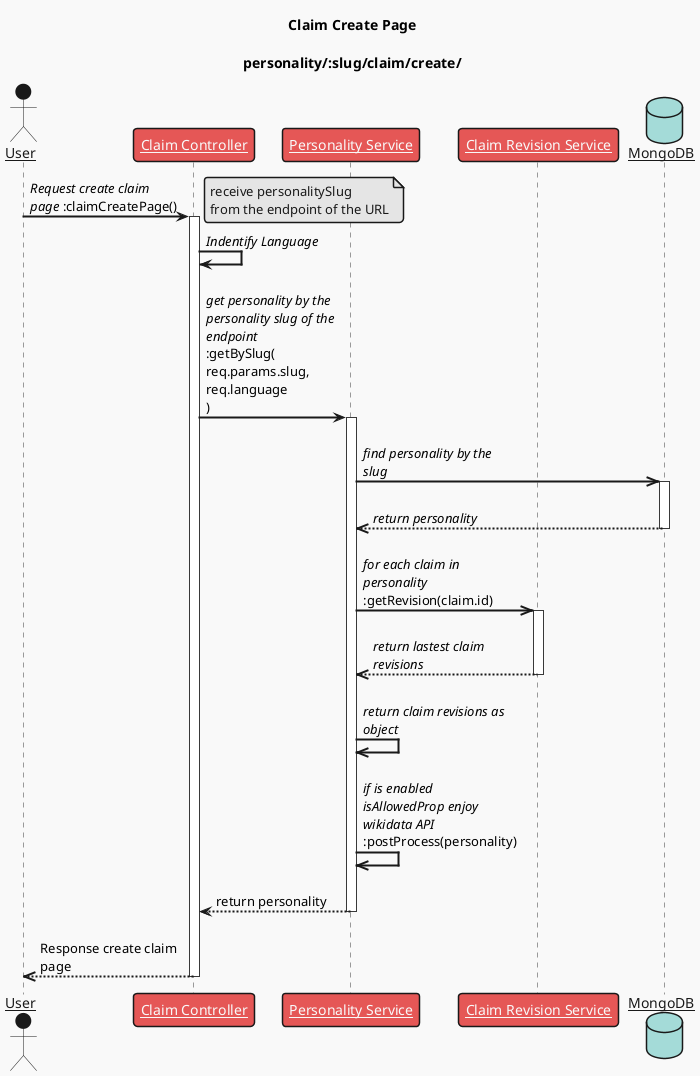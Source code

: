 @startuml claimCreatePage
skinparam sequenceArrowThickness 2
skinparam roundcorner 20
skinparam maxmessagesize 150
skinparam sequenceParticipant underline

!theme mars
title Claim Create Page\n\npersonality/:slug/claim/create/

actor User
participant "Claim Controller" as A
participant "Personality Service" as B
participant "Claim Revision Service" as C
database "MongoDB" as D

User -> A ++: //Request create claim page// :claimCreatePage()

note right
  receive personalitySlug
  from the endpoint of the URL
end note

A -> A: //Indentify Language//
||15||
A -> B ++: //get personality by the personality slug of the endpoint//\n:getBySlug(\nreq.params.slug, req.language\n)
||15||
B ->> D ++: //find personality by the slug//
||15||
D -->> B --: //return personality//
||15||
B ->> C ++: //for each claim in personality// :getRevision(claim.id)
||15||
C -->> B --: //return lastest claim revisions//
||15||
B ->> B: //return claim revisions as object//
||15||
B ->> B: //if is enabled isAllowedProp enjoy wikidata API// :postProcess(personality)
||15||
B --> A --: return personality
||15||
A -->> User --: Response create claim page
@enduml